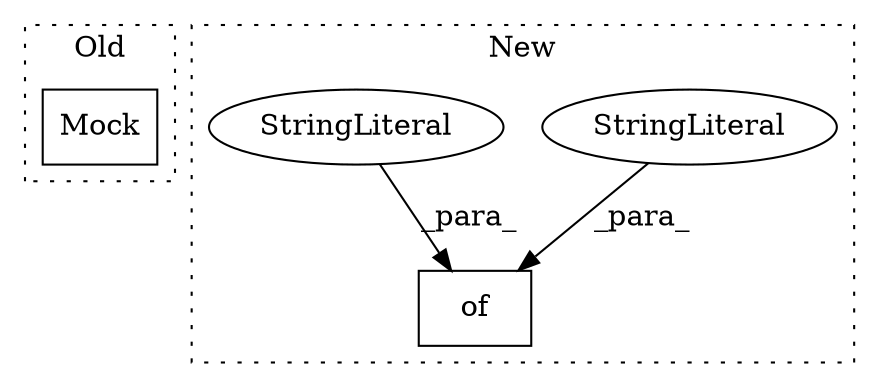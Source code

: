 digraph G {
subgraph cluster0 {
1 [label="Mock" a="32" s="597" l="6" shape="box"];
label = "Old";
style="dotted";
}
subgraph cluster1 {
2 [label="of" a="32" s="836,902" l="3,1" shape="box"];
3 [label="StringLiteral" a="45" s="862" l="40" shape="ellipse"];
4 [label="StringLiteral" a="45" s="839" l="9" shape="ellipse"];
label = "New";
style="dotted";
}
3 -> 2 [label="_para_"];
4 -> 2 [label="_para_"];
}